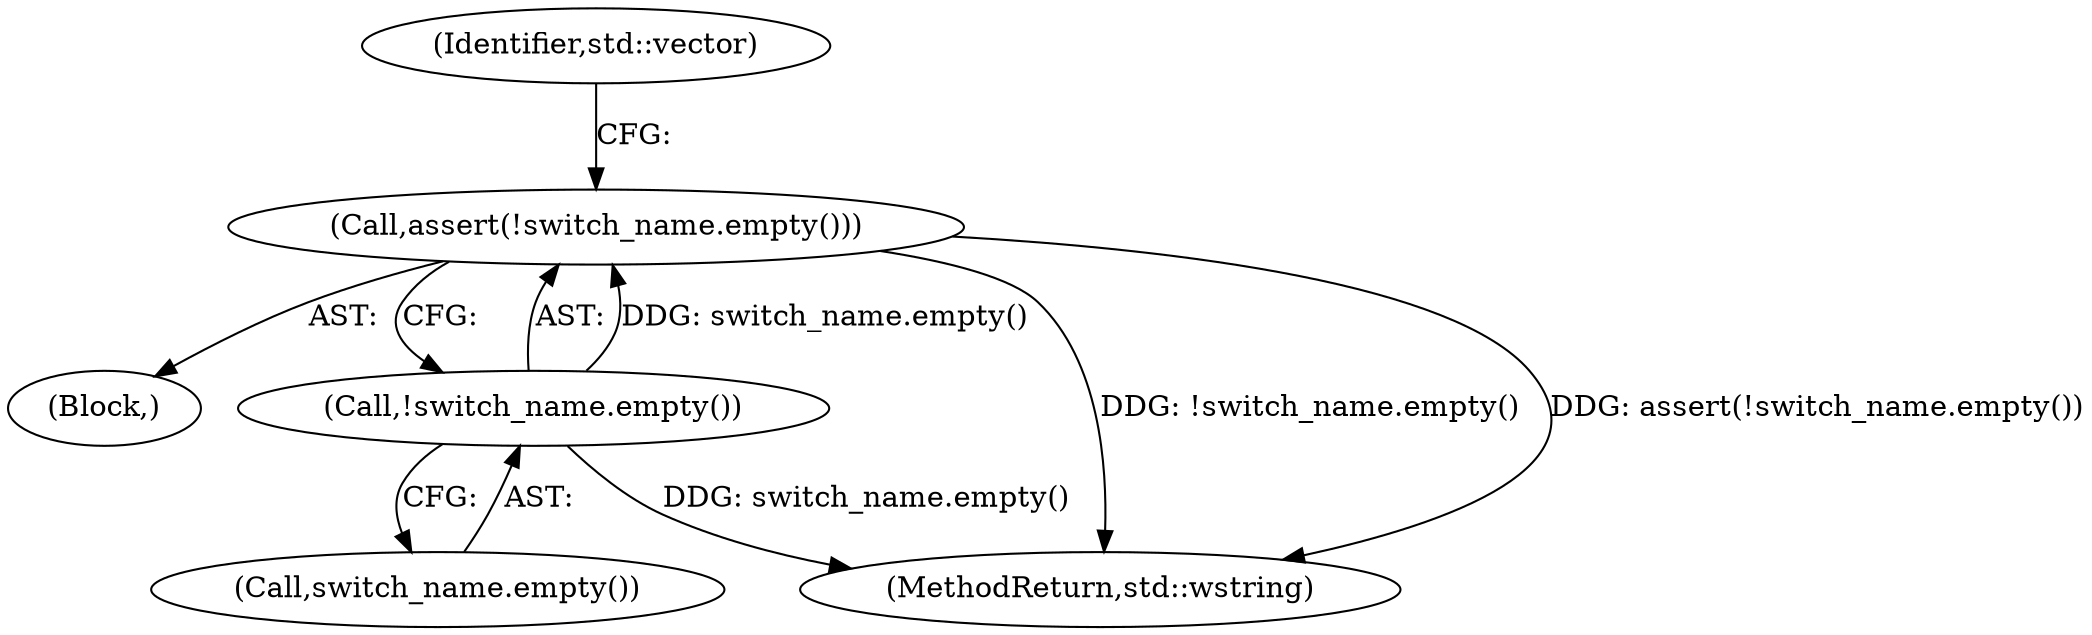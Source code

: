 digraph "0_Chrome_08965161257ab9aeef9a3548c1cd1a44525dc562@API" {
"1000107" [label="(Call,assert(!switch_name.empty()))"];
"1000108" [label="(Call,!switch_name.empty())"];
"1000109" [label="(Call,switch_name.empty())"];
"1000108" [label="(Call,!switch_name.empty())"];
"1000112" [label="(Identifier,std::vector)"];
"1000103" [label="(Block,)"];
"1000148" [label="(MethodReturn,std::wstring)"];
"1000107" [label="(Call,assert(!switch_name.empty()))"];
"1000107" -> "1000103"  [label="AST: "];
"1000107" -> "1000108"  [label="CFG: "];
"1000108" -> "1000107"  [label="AST: "];
"1000112" -> "1000107"  [label="CFG: "];
"1000107" -> "1000148"  [label="DDG: !switch_name.empty()"];
"1000107" -> "1000148"  [label="DDG: assert(!switch_name.empty())"];
"1000108" -> "1000107"  [label="DDG: switch_name.empty()"];
"1000108" -> "1000109"  [label="CFG: "];
"1000109" -> "1000108"  [label="AST: "];
"1000108" -> "1000148"  [label="DDG: switch_name.empty()"];
}
